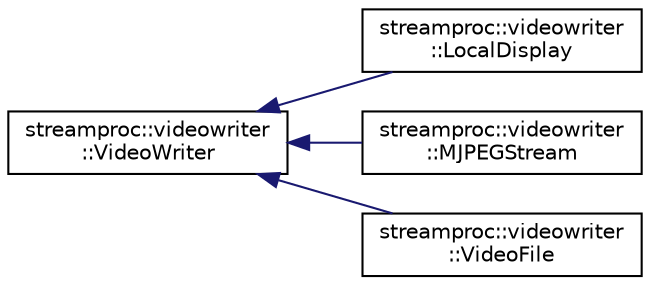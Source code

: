 digraph "Graphical Class Hierarchy"
{
  edge [fontname="Helvetica",fontsize="10",labelfontname="Helvetica",labelfontsize="10"];
  node [fontname="Helvetica",fontsize="10",shape=record];
  rankdir="LR";
  Node0 [label="streamproc::videowriter\l::VideoWriter",height=0.2,width=0.4,color="black", fillcolor="white", style="filled",URL="$dc/dbd/classstreamproc_1_1videowriter_1_1VideoWriter.html"];
  Node0 -> Node1 [dir="back",color="midnightblue",fontsize="10",style="solid",fontname="Helvetica"];
  Node1 [label="streamproc::videowriter\l::LocalDisplay",height=0.2,width=0.4,color="black", fillcolor="white", style="filled",URL="$df/d45/classstreamproc_1_1videowriter_1_1LocalDisplay.html"];
  Node0 -> Node2 [dir="back",color="midnightblue",fontsize="10",style="solid",fontname="Helvetica"];
  Node2 [label="streamproc::videowriter\l::MJPEGStream",height=0.2,width=0.4,color="black", fillcolor="white", style="filled",URL="$d1/d22/classstreamproc_1_1videowriter_1_1MJPEGStream.html"];
  Node0 -> Node3 [dir="back",color="midnightblue",fontsize="10",style="solid",fontname="Helvetica"];
  Node3 [label="streamproc::videowriter\l::VideoFile",height=0.2,width=0.4,color="black", fillcolor="white", style="filled",URL="$dd/d2c/classstreamproc_1_1videowriter_1_1VideoFile.html"];
}
